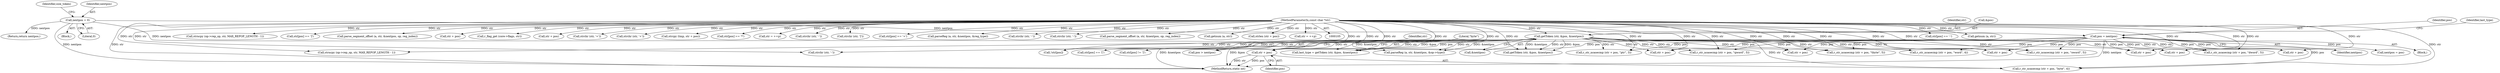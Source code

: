 digraph "0_radare2_9b46d38dd3c4de6048a488b655c7319f845af185@pointer" {
"1000162" [label="(Call,str + pos)"];
"1000107" [label="(MethodParameterIn,const char *str)"];
"1000142" [label="(Call,getToken (str, &pos, &nextpos))"];
"1000137" [label="(Call,pos = nextpos)"];
"1000113" [label="(Call,nextpos = 0)"];
"1000404" [label="(Call,str[pos] == '-')"];
"1000929" [label="(Call,getnum (a, str))"];
"1000141" [label="(Identifier,last_type)"];
"1000162" [label="(Call,str + pos)"];
"1000877" [label="(Call,strncpy (op->rep_op, str, MAX_REPOP_LENGTH - 1))"];
"1000142" [label="(Call,getToken (str, &pos, &nextpos))"];
"1000409" [label="(Call,str[pos] == ']')"];
"1000237" [label="(Call,str + pos)"];
"1000554" [label="(Call,parse_segment_offset (a, str, &nextpos, op, reg_index))"];
"1000667" [label="(Call,str + pos)"];
"1000314" [label="(Call,str[pos] == '[')"];
"1000832" [label="(Call,r_flag_get (core->flags, str))"];
"1000140" [label="(Call,last_type = getToken (str, &pos, &nextpos))"];
"1000138" [label="(Identifier,pos)"];
"1000110" [label="(Block,)"];
"1000115" [label="(Literal,0)"];
"1000163" [label="(Identifier,str)"];
"1000673" [label="(Call,str + pos)"];
"1000708" [label="(Call,strncpy (op->rep_op, str, MAX_REPOP_LENGTH - 1))"];
"1000186" [label="(Call,r_str_ncasecmp (str + pos, \"word\", 4))"];
"1000136" [label="(Block,)"];
"1000261" [label="(Call,r_str_ncasecmp (str + pos, \"oword\", 5))"];
"1000909" [label="(Call,strchr (str, '-'))"];
"1000161" [label="(Call,r_str_ncasecmp (str + pos, \"byte\", 4))"];
"1000932" [label="(Return,return nextpos;)"];
"1000627" [label="(Call,strchr (str, '+'))"];
"1000150" [label="(Call,r_str_ncasecmp (str + pos, \"ptr\", 3))"];
"1000598" [label="(Call,strchr (str, '+'))"];
"1000151" [label="(Call,str + pos)"];
"1000113" [label="(Call,nextpos = 0)"];
"1000164" [label="(Identifier,pos)"];
"1000671" [label="(Call,strcpy (tmp, str + pos))"];
"1000377" [label="(Call,!str[pos])"];
"1000165" [label="(Literal,\"byte\")"];
"1000458" [label="(Call,str[pos] == '*')"];
"1000858" [label="(Call,str = ++p)"];
"1000934" [label="(MethodReturn,static int)"];
"1000107" [label="(MethodParameterIn,const char *str)"];
"1000846" [label="(Call,strchr (str, '-'))"];
"1000211" [label="(Call,r_str_ncasecmp (str + pos, \"dword\", 5))"];
"1000287" [label="(Call,str + pos)"];
"1000731" [label="(Call,parseReg (a, str, &nextpos, &op->type))"];
"1000187" [label="(Call,str + pos)"];
"1000639" [label="(Call,strchr (str, ']'))"];
"1000398" [label="(Call,str[pos] == '+')"];
"1000489" [label="(Call,parseReg (a, str, &nextpos, &reg_type))"];
"1000119" [label="(Identifier,size_token)"];
"1000633" [label="(Call,strchr (str, '-'))"];
"1000139" [label="(Identifier,nextpos)"];
"1000212" [label="(Call,str + pos)"];
"1000137" [label="(Call,pos = nextpos)"];
"1000236" [label="(Call,r_str_ncasecmp (str + pos, \"qword\", 5))"];
"1000114" [label="(Identifier,nextpos)"];
"1000286" [label="(Call,r_str_ncasecmp (str + pos, \"tbyte\", 5))"];
"1000146" [label="(Call,&nextpos)"];
"1000612" [label="(Call,strchr (str, '-'))"];
"1000771" [label="(Call,parse_segment_offset (a, str, &nextpos, op, reg_index))"];
"1000143" [label="(Identifier,str)"];
"1000696" [label="(Call,nextpos = pos)"];
"1000866" [label="(Call,getnum (a, str))"];
"1000361" [label="(Call,str[pos] != ']')"];
"1000666" [label="(Call,strlen (str + pos))"];
"1000385" [label="(Call,getToken (str, &pos, &nextpos))"];
"1000262" [label="(Call,str + pos)"];
"1000368" [label="(Call,pos > nextpos)"];
"1000921" [label="(Call,str = ++p)"];
"1000144" [label="(Call,&pos)"];
"1000162" -> "1000161"  [label="AST: "];
"1000162" -> "1000164"  [label="CFG: "];
"1000163" -> "1000162"  [label="AST: "];
"1000164" -> "1000162"  [label="AST: "];
"1000165" -> "1000162"  [label="CFG: "];
"1000162" -> "1000934"  [label="DDG: pos"];
"1000162" -> "1000934"  [label="DDG: str"];
"1000107" -> "1000162"  [label="DDG: str"];
"1000142" -> "1000162"  [label="DDG: str"];
"1000137" -> "1000162"  [label="DDG: pos"];
"1000107" -> "1000105"  [label="AST: "];
"1000107" -> "1000934"  [label="DDG: str"];
"1000107" -> "1000142"  [label="DDG: str"];
"1000107" -> "1000150"  [label="DDG: str"];
"1000107" -> "1000151"  [label="DDG: str"];
"1000107" -> "1000161"  [label="DDG: str"];
"1000107" -> "1000186"  [label="DDG: str"];
"1000107" -> "1000187"  [label="DDG: str"];
"1000107" -> "1000211"  [label="DDG: str"];
"1000107" -> "1000212"  [label="DDG: str"];
"1000107" -> "1000236"  [label="DDG: str"];
"1000107" -> "1000237"  [label="DDG: str"];
"1000107" -> "1000261"  [label="DDG: str"];
"1000107" -> "1000262"  [label="DDG: str"];
"1000107" -> "1000286"  [label="DDG: str"];
"1000107" -> "1000287"  [label="DDG: str"];
"1000107" -> "1000314"  [label="DDG: str"];
"1000107" -> "1000361"  [label="DDG: str"];
"1000107" -> "1000377"  [label="DDG: str"];
"1000107" -> "1000385"  [label="DDG: str"];
"1000107" -> "1000398"  [label="DDG: str"];
"1000107" -> "1000404"  [label="DDG: str"];
"1000107" -> "1000409"  [label="DDG: str"];
"1000107" -> "1000458"  [label="DDG: str"];
"1000107" -> "1000489"  [label="DDG: str"];
"1000107" -> "1000554"  [label="DDG: str"];
"1000107" -> "1000598"  [label="DDG: str"];
"1000107" -> "1000612"  [label="DDG: str"];
"1000107" -> "1000627"  [label="DDG: str"];
"1000107" -> "1000633"  [label="DDG: str"];
"1000107" -> "1000639"  [label="DDG: str"];
"1000107" -> "1000666"  [label="DDG: str"];
"1000107" -> "1000667"  [label="DDG: str"];
"1000107" -> "1000671"  [label="DDG: str"];
"1000107" -> "1000673"  [label="DDG: str"];
"1000107" -> "1000708"  [label="DDG: str"];
"1000107" -> "1000731"  [label="DDG: str"];
"1000107" -> "1000771"  [label="DDG: str"];
"1000107" -> "1000832"  [label="DDG: str"];
"1000107" -> "1000846"  [label="DDG: str"];
"1000107" -> "1000858"  [label="DDG: str"];
"1000107" -> "1000866"  [label="DDG: str"];
"1000107" -> "1000877"  [label="DDG: str"];
"1000107" -> "1000909"  [label="DDG: str"];
"1000107" -> "1000921"  [label="DDG: str"];
"1000107" -> "1000929"  [label="DDG: str"];
"1000142" -> "1000140"  [label="AST: "];
"1000142" -> "1000146"  [label="CFG: "];
"1000143" -> "1000142"  [label="AST: "];
"1000144" -> "1000142"  [label="AST: "];
"1000146" -> "1000142"  [label="AST: "];
"1000140" -> "1000142"  [label="CFG: "];
"1000142" -> "1000934"  [label="DDG: &pos"];
"1000142" -> "1000934"  [label="DDG: &nextpos"];
"1000142" -> "1000140"  [label="DDG: str"];
"1000142" -> "1000140"  [label="DDG: &pos"];
"1000142" -> "1000140"  [label="DDG: &nextpos"];
"1000142" -> "1000150"  [label="DDG: str"];
"1000142" -> "1000151"  [label="DDG: str"];
"1000142" -> "1000161"  [label="DDG: str"];
"1000142" -> "1000186"  [label="DDG: str"];
"1000142" -> "1000187"  [label="DDG: str"];
"1000142" -> "1000211"  [label="DDG: str"];
"1000142" -> "1000212"  [label="DDG: str"];
"1000142" -> "1000236"  [label="DDG: str"];
"1000142" -> "1000237"  [label="DDG: str"];
"1000142" -> "1000261"  [label="DDG: str"];
"1000142" -> "1000262"  [label="DDG: str"];
"1000142" -> "1000286"  [label="DDG: str"];
"1000142" -> "1000287"  [label="DDG: str"];
"1000142" -> "1000314"  [label="DDG: str"];
"1000142" -> "1000361"  [label="DDG: str"];
"1000142" -> "1000377"  [label="DDG: str"];
"1000142" -> "1000385"  [label="DDG: str"];
"1000142" -> "1000385"  [label="DDG: &pos"];
"1000142" -> "1000385"  [label="DDG: &nextpos"];
"1000142" -> "1000708"  [label="DDG: str"];
"1000142" -> "1000731"  [label="DDG: str"];
"1000142" -> "1000731"  [label="DDG: &nextpos"];
"1000142" -> "1000909"  [label="DDG: str"];
"1000137" -> "1000136"  [label="AST: "];
"1000137" -> "1000139"  [label="CFG: "];
"1000138" -> "1000137"  [label="AST: "];
"1000139" -> "1000137"  [label="AST: "];
"1000141" -> "1000137"  [label="CFG: "];
"1000137" -> "1000934"  [label="DDG: nextpos"];
"1000113" -> "1000137"  [label="DDG: nextpos"];
"1000137" -> "1000150"  [label="DDG: pos"];
"1000137" -> "1000151"  [label="DDG: pos"];
"1000137" -> "1000161"  [label="DDG: pos"];
"1000137" -> "1000186"  [label="DDG: pos"];
"1000137" -> "1000187"  [label="DDG: pos"];
"1000137" -> "1000211"  [label="DDG: pos"];
"1000137" -> "1000212"  [label="DDG: pos"];
"1000137" -> "1000236"  [label="DDG: pos"];
"1000137" -> "1000237"  [label="DDG: pos"];
"1000137" -> "1000261"  [label="DDG: pos"];
"1000137" -> "1000262"  [label="DDG: pos"];
"1000137" -> "1000286"  [label="DDG: pos"];
"1000137" -> "1000287"  [label="DDG: pos"];
"1000137" -> "1000368"  [label="DDG: pos"];
"1000137" -> "1000696"  [label="DDG: pos"];
"1000113" -> "1000110"  [label="AST: "];
"1000113" -> "1000115"  [label="CFG: "];
"1000114" -> "1000113"  [label="AST: "];
"1000115" -> "1000113"  [label="AST: "];
"1000119" -> "1000113"  [label="CFG: "];
"1000113" -> "1000934"  [label="DDG: nextpos"];
"1000113" -> "1000368"  [label="DDG: nextpos"];
"1000113" -> "1000932"  [label="DDG: nextpos"];
}
